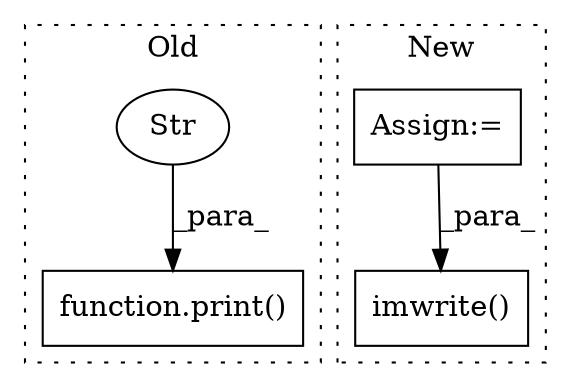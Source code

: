 digraph G {
subgraph cluster0 {
1 [label="function.print()" a="75" s="1153,1230" l="6,1" shape="box"];
3 [label="Str" a="66" s="1159" l="71" shape="ellipse"];
label = "Old";
style="dotted";
}
subgraph cluster1 {
2 [label="imwrite()" a="75" s="3273,3308" l="12,1" shape="box"];
4 [label="Assign:=" a="68" s="3220" l="3" shape="box"];
label = "New";
style="dotted";
}
3 -> 1 [label="_para_"];
4 -> 2 [label="_para_"];
}